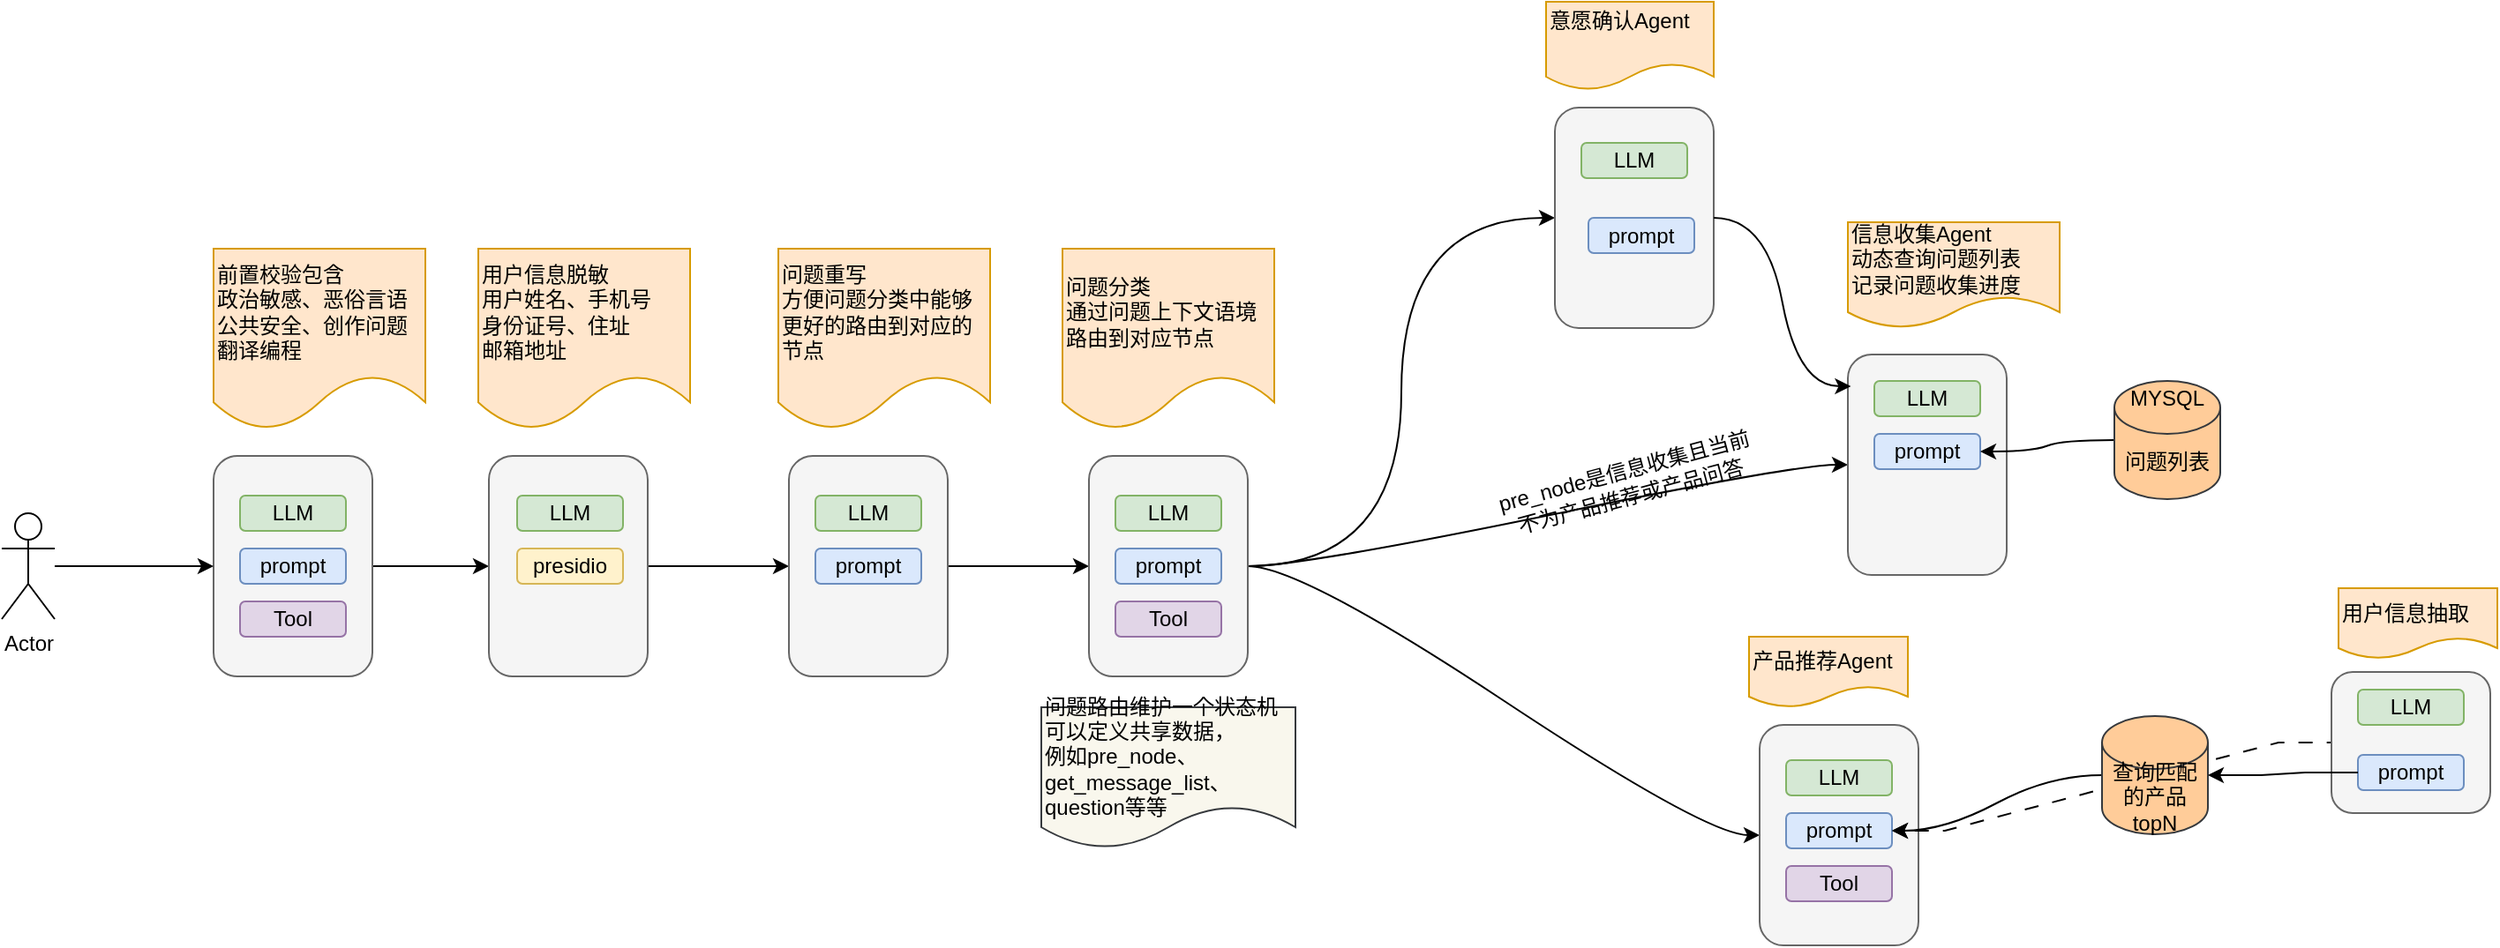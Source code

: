<mxfile version="24.4.4" type="github">
  <diagram name="第 1 页" id="_38mFEE5ojreBYbbm_Ua">
    <mxGraphModel dx="1221" dy="1928" grid="1" gridSize="10" guides="1" tooltips="1" connect="1" arrows="1" fold="1" page="1" pageScale="1" pageWidth="827" pageHeight="1169" math="0" shadow="0">
      <root>
        <mxCell id="0" />
        <mxCell id="1" parent="0" />
        <mxCell id="6bFcxqfUecSagwhI-zjk-9" value="" style="edgeStyle=orthogonalEdgeStyle;rounded=0;orthogonalLoop=1;jettySize=auto;html=1;" edge="1" parent="1" source="6bFcxqfUecSagwhI-zjk-1" target="6bFcxqfUecSagwhI-zjk-8">
          <mxGeometry relative="1" as="geometry" />
        </mxCell>
        <mxCell id="6bFcxqfUecSagwhI-zjk-1" value="" style="rounded=1;whiteSpace=wrap;html=1;fillColor=#f5f5f5;fontColor=#333333;strokeColor=#666666;" vertex="1" parent="1">
          <mxGeometry x="130" y="117.5" width="90" height="125" as="geometry" />
        </mxCell>
        <mxCell id="6bFcxqfUecSagwhI-zjk-3" style="edgeStyle=orthogonalEdgeStyle;rounded=0;orthogonalLoop=1;jettySize=auto;html=1;" edge="1" parent="1" source="6bFcxqfUecSagwhI-zjk-2" target="6bFcxqfUecSagwhI-zjk-1">
          <mxGeometry relative="1" as="geometry" />
        </mxCell>
        <mxCell id="6bFcxqfUecSagwhI-zjk-2" value="Actor" style="shape=umlActor;verticalLabelPosition=bottom;verticalAlign=top;html=1;" vertex="1" parent="1">
          <mxGeometry x="10" y="150" width="30" height="60" as="geometry" />
        </mxCell>
        <mxCell id="6bFcxqfUecSagwhI-zjk-5" value="&lt;span style=&quot;&quot;&gt;前置校验包含&lt;/span&gt;&lt;div style=&quot;&quot;&gt;政治敏感、&lt;span style=&quot;background-color: initial;&quot;&gt;恶俗言语&lt;/span&gt;&lt;/div&gt;&lt;div style=&quot;&quot;&gt;公共安全、&lt;span style=&quot;background-color: initial;&quot;&gt;创作问题&lt;/span&gt;&lt;/div&gt;&lt;div style=&quot;&quot;&gt;翻译编程&lt;/div&gt;" style="shape=document;whiteSpace=wrap;html=1;boundedLbl=1;align=left;fillColor=#ffe6cc;strokeColor=#d79b00;" vertex="1" parent="1">
          <mxGeometry x="130" width="120" height="102.5" as="geometry" />
        </mxCell>
        <mxCell id="6bFcxqfUecSagwhI-zjk-6" value="LLM" style="rounded=1;whiteSpace=wrap;html=1;fillColor=#d5e8d4;strokeColor=#82b366;" vertex="1" parent="1">
          <mxGeometry x="145" y="140" width="60" height="20" as="geometry" />
        </mxCell>
        <mxCell id="6bFcxqfUecSagwhI-zjk-7" value="prompt" style="rounded=1;whiteSpace=wrap;html=1;fillColor=#dae8fc;strokeColor=#6c8ebf;" vertex="1" parent="1">
          <mxGeometry x="145" y="170" width="60" height="20" as="geometry" />
        </mxCell>
        <mxCell id="6bFcxqfUecSagwhI-zjk-13" value="" style="edgeStyle=orthogonalEdgeStyle;rounded=0;orthogonalLoop=1;jettySize=auto;html=1;" edge="1" parent="1" source="6bFcxqfUecSagwhI-zjk-8" target="6bFcxqfUecSagwhI-zjk-12">
          <mxGeometry relative="1" as="geometry" />
        </mxCell>
        <mxCell id="6bFcxqfUecSagwhI-zjk-8" value="" style="rounded=1;whiteSpace=wrap;html=1;fillColor=#f5f5f5;fontColor=#333333;strokeColor=#666666;" vertex="1" parent="1">
          <mxGeometry x="286" y="117.5" width="90" height="125" as="geometry" />
        </mxCell>
        <mxCell id="6bFcxqfUecSagwhI-zjk-10" value="LLM" style="rounded=1;whiteSpace=wrap;html=1;fillColor=#d5e8d4;strokeColor=#82b366;" vertex="1" parent="1">
          <mxGeometry x="302" y="140" width="60" height="20" as="geometry" />
        </mxCell>
        <mxCell id="6bFcxqfUecSagwhI-zjk-11" value="用户信息脱敏&lt;br&gt;&lt;div style=&quot;&quot;&gt;用户姓名、手机号&lt;/div&gt;&lt;div style=&quot;&quot;&gt;身份证号、住址&lt;/div&gt;&lt;div style=&quot;&quot;&gt;邮箱地址&lt;/div&gt;" style="shape=document;whiteSpace=wrap;html=1;boundedLbl=1;align=left;fillColor=#ffe6cc;strokeColor=#d79b00;" vertex="1" parent="1">
          <mxGeometry x="280" width="120" height="102.5" as="geometry" />
        </mxCell>
        <mxCell id="6bFcxqfUecSagwhI-zjk-19" value="" style="edgeStyle=orthogonalEdgeStyle;rounded=0;orthogonalLoop=1;jettySize=auto;html=1;" edge="1" parent="1" source="6bFcxqfUecSagwhI-zjk-12" target="6bFcxqfUecSagwhI-zjk-18">
          <mxGeometry relative="1" as="geometry" />
        </mxCell>
        <mxCell id="6bFcxqfUecSagwhI-zjk-12" value="" style="rounded=1;whiteSpace=wrap;html=1;fillColor=#f5f5f5;fontColor=#333333;strokeColor=#666666;" vertex="1" parent="1">
          <mxGeometry x="456" y="117.5" width="90" height="125" as="geometry" />
        </mxCell>
        <mxCell id="6bFcxqfUecSagwhI-zjk-14" value="问题重写&lt;div&gt;方便问题分类中能够更好的路由到对应的节点&lt;/div&gt;" style="shape=document;whiteSpace=wrap;html=1;boundedLbl=1;align=left;fillColor=#ffe6cc;strokeColor=#d79b00;" vertex="1" parent="1">
          <mxGeometry x="450" width="120" height="102.5" as="geometry" />
        </mxCell>
        <mxCell id="6bFcxqfUecSagwhI-zjk-15" value="LLM" style="rounded=1;whiteSpace=wrap;html=1;fillColor=#d5e8d4;strokeColor=#82b366;" vertex="1" parent="1">
          <mxGeometry x="471" y="140" width="60" height="20" as="geometry" />
        </mxCell>
        <mxCell id="6bFcxqfUecSagwhI-zjk-17" value="presidio" style="rounded=1;whiteSpace=wrap;html=1;fillColor=#fff2cc;strokeColor=#d6b656;" vertex="1" parent="1">
          <mxGeometry x="302" y="170" width="60" height="20" as="geometry" />
        </mxCell>
        <mxCell id="6bFcxqfUecSagwhI-zjk-30" value="" style="edgeStyle=orthogonalEdgeStyle;rounded=0;orthogonalLoop=1;jettySize=auto;html=1;flowAnimation=0;shadow=0;strokeColor=default;curved=1;entryX=0;entryY=0.5;entryDx=0;entryDy=0;" edge="1" parent="1" source="6bFcxqfUecSagwhI-zjk-18" target="6bFcxqfUecSagwhI-zjk-29">
          <mxGeometry relative="1" as="geometry" />
        </mxCell>
        <mxCell id="6bFcxqfUecSagwhI-zjk-36" value="" style="edgeStyle=entityRelationEdgeStyle;rounded=0;orthogonalLoop=1;jettySize=auto;html=1;curved=1;" edge="1" parent="1" source="6bFcxqfUecSagwhI-zjk-18" target="6bFcxqfUecSagwhI-zjk-35">
          <mxGeometry relative="1" as="geometry" />
        </mxCell>
        <mxCell id="6bFcxqfUecSagwhI-zjk-49" style="edgeStyle=entityRelationEdgeStyle;rounded=0;orthogonalLoop=1;jettySize=auto;html=1;entryX=0;entryY=0.5;entryDx=0;entryDy=0;curved=1;" edge="1" parent="1" source="6bFcxqfUecSagwhI-zjk-18" target="6bFcxqfUecSagwhI-zjk-47">
          <mxGeometry relative="1" as="geometry" />
        </mxCell>
        <mxCell id="6bFcxqfUecSagwhI-zjk-18" value="" style="rounded=1;whiteSpace=wrap;html=1;fillColor=#f5f5f5;fontColor=#333333;strokeColor=#666666;" vertex="1" parent="1">
          <mxGeometry x="626" y="117.5" width="90" height="125" as="geometry" />
        </mxCell>
        <mxCell id="6bFcxqfUecSagwhI-zjk-20" value="&lt;div&gt;问题分类&lt;/div&gt;&lt;div&gt;通过问题上下文语境路由到对应节点&lt;/div&gt;" style="shape=document;whiteSpace=wrap;html=1;boundedLbl=1;align=left;fillColor=#ffe6cc;strokeColor=#d79b00;" vertex="1" parent="1">
          <mxGeometry x="611" width="120" height="102.5" as="geometry" />
        </mxCell>
        <mxCell id="6bFcxqfUecSagwhI-zjk-21" value="prompt" style="rounded=1;whiteSpace=wrap;html=1;fillColor=#dae8fc;strokeColor=#6c8ebf;" vertex="1" parent="1">
          <mxGeometry x="471" y="170" width="60" height="20" as="geometry" />
        </mxCell>
        <mxCell id="6bFcxqfUecSagwhI-zjk-22" value="Tool" style="rounded=1;whiteSpace=wrap;html=1;fillColor=#e1d5e7;strokeColor=#9673a6;" vertex="1" parent="1">
          <mxGeometry x="145" y="200" width="60" height="20" as="geometry" />
        </mxCell>
        <mxCell id="6bFcxqfUecSagwhI-zjk-24" value="LLM" style="rounded=1;whiteSpace=wrap;html=1;fillColor=#d5e8d4;strokeColor=#82b366;" vertex="1" parent="1">
          <mxGeometry x="641" y="140" width="60" height="20" as="geometry" />
        </mxCell>
        <mxCell id="6bFcxqfUecSagwhI-zjk-25" value="prompt" style="rounded=1;whiteSpace=wrap;html=1;fillColor=#dae8fc;strokeColor=#6c8ebf;" vertex="1" parent="1">
          <mxGeometry x="641" y="170" width="60" height="20" as="geometry" />
        </mxCell>
        <mxCell id="6bFcxqfUecSagwhI-zjk-26" value="Tool" style="rounded=1;whiteSpace=wrap;html=1;fillColor=#e1d5e7;strokeColor=#9673a6;" vertex="1" parent="1">
          <mxGeometry x="641" y="200" width="60" height="20" as="geometry" />
        </mxCell>
        <mxCell id="6bFcxqfUecSagwhI-zjk-28" value="问题路由维护一个状态机&lt;div&gt;可&lt;span style=&quot;background-color: initial;&quot;&gt;以定义共享数据，&lt;/span&gt;&lt;div&gt;&lt;div&gt;例如pre_node、get_message_list、question等等&lt;/div&gt;&lt;/div&gt;&lt;/div&gt;" style="shape=document;whiteSpace=wrap;html=1;boundedLbl=1;align=left;fillColor=#f9f7ed;strokeColor=#36393d;" vertex="1" parent="1">
          <mxGeometry x="599" y="260" width="144" height="80" as="geometry" />
        </mxCell>
        <mxCell id="6bFcxqfUecSagwhI-zjk-29" value="" style="rounded=1;whiteSpace=wrap;html=1;fillColor=#f5f5f5;fontColor=#333333;strokeColor=#666666;" vertex="1" parent="1">
          <mxGeometry x="890" y="-80" width="90" height="125" as="geometry" />
        </mxCell>
        <mxCell id="6bFcxqfUecSagwhI-zjk-31" value="意愿确认Agent&lt;div&gt;&lt;br&gt;&lt;/div&gt;" style="shape=document;whiteSpace=wrap;html=1;boundedLbl=1;align=left;fillColor=#ffe6cc;strokeColor=#d79b00;" vertex="1" parent="1">
          <mxGeometry x="885" y="-140" width="95" height="50" as="geometry" />
        </mxCell>
        <mxCell id="6bFcxqfUecSagwhI-zjk-32" value="LLM" style="rounded=1;whiteSpace=wrap;html=1;fillColor=#d5e8d4;strokeColor=#82b366;" vertex="1" parent="1">
          <mxGeometry x="905" y="-60" width="60" height="20" as="geometry" />
        </mxCell>
        <mxCell id="6bFcxqfUecSagwhI-zjk-33" value="prompt" style="rounded=1;whiteSpace=wrap;html=1;fillColor=#dae8fc;strokeColor=#6c8ebf;" vertex="1" parent="1">
          <mxGeometry x="909" y="-17.5" width="60" height="20" as="geometry" />
        </mxCell>
        <mxCell id="6bFcxqfUecSagwhI-zjk-35" value="" style="rounded=1;whiteSpace=wrap;html=1;fillColor=#f5f5f5;fontColor=#333333;strokeColor=#666666;" vertex="1" parent="1">
          <mxGeometry x="1056" y="60" width="90" height="125" as="geometry" />
        </mxCell>
        <mxCell id="6bFcxqfUecSagwhI-zjk-37" value="信息收集Agent&lt;div&gt;动态查询问题列表&lt;/div&gt;&lt;div&gt;记录问题收集进度&lt;/div&gt;" style="shape=document;whiteSpace=wrap;html=1;boundedLbl=1;align=left;fillColor=#ffe6cc;strokeColor=#d79b00;" vertex="1" parent="1">
          <mxGeometry x="1056" y="-15" width="120" height="60" as="geometry" />
        </mxCell>
        <mxCell id="6bFcxqfUecSagwhI-zjk-38" value="pre_node是信息收集且当前不为产品推荐或产品问答" style="text;html=1;align=center;verticalAlign=middle;whiteSpace=wrap;rounded=0;rotation=-15;" vertex="1" parent="1">
          <mxGeometry x="856" y="117.5" width="150" height="30" as="geometry" />
        </mxCell>
        <mxCell id="6bFcxqfUecSagwhI-zjk-39" value="LLM" style="rounded=1;whiteSpace=wrap;html=1;fillColor=#d5e8d4;strokeColor=#82b366;" vertex="1" parent="1">
          <mxGeometry x="1071" y="75" width="60" height="20" as="geometry" />
        </mxCell>
        <mxCell id="6bFcxqfUecSagwhI-zjk-40" value="prompt" style="rounded=1;whiteSpace=wrap;html=1;fillColor=#dae8fc;strokeColor=#6c8ebf;" vertex="1" parent="1">
          <mxGeometry x="1071" y="105" width="60" height="20" as="geometry" />
        </mxCell>
        <mxCell id="6bFcxqfUecSagwhI-zjk-44" style="edgeStyle=entityRelationEdgeStyle;rounded=0;orthogonalLoop=1;jettySize=auto;html=1;entryX=1;entryY=0.5;entryDx=0;entryDy=0;curved=1;" edge="1" parent="1" source="6bFcxqfUecSagwhI-zjk-43" target="6bFcxqfUecSagwhI-zjk-40">
          <mxGeometry relative="1" as="geometry" />
        </mxCell>
        <mxCell id="6bFcxqfUecSagwhI-zjk-43" value="问题列表" style="shape=cylinder3;whiteSpace=wrap;html=1;boundedLbl=1;backgroundOutline=1;size=15;fillColor=#ffcc99;strokeColor=#36393d;" vertex="1" parent="1">
          <mxGeometry x="1207" y="75" width="60" height="67" as="geometry" />
        </mxCell>
        <mxCell id="6bFcxqfUecSagwhI-zjk-45" value="MYSQL" style="text;html=1;align=center;verticalAlign=middle;whiteSpace=wrap;rounded=0;" vertex="1" parent="1">
          <mxGeometry x="1207" y="70" width="60" height="30" as="geometry" />
        </mxCell>
        <mxCell id="6bFcxqfUecSagwhI-zjk-46" style="edgeStyle=entityRelationEdgeStyle;rounded=0;orthogonalLoop=1;jettySize=auto;html=1;entryX=0.019;entryY=0.144;entryDx=0;entryDy=0;entryPerimeter=0;jumpStyle=arc;endSize=6;curved=1;" edge="1" parent="1" source="6bFcxqfUecSagwhI-zjk-29" target="6bFcxqfUecSagwhI-zjk-35">
          <mxGeometry relative="1" as="geometry" />
        </mxCell>
        <mxCell id="6bFcxqfUecSagwhI-zjk-47" value="" style="rounded=1;whiteSpace=wrap;html=1;fillColor=#f5f5f5;fontColor=#333333;strokeColor=#666666;" vertex="1" parent="1">
          <mxGeometry x="1006" y="270" width="90" height="125" as="geometry" />
        </mxCell>
        <mxCell id="6bFcxqfUecSagwhI-zjk-50" value="产品推荐Agent" style="shape=document;whiteSpace=wrap;html=1;boundedLbl=1;align=left;fillColor=#ffe6cc;strokeColor=#d79b00;" vertex="1" parent="1">
          <mxGeometry x="1000" y="220" width="90" height="40" as="geometry" />
        </mxCell>
        <mxCell id="6bFcxqfUecSagwhI-zjk-51" value="prompt" style="rounded=1;whiteSpace=wrap;html=1;fillColor=#dae8fc;strokeColor=#6c8ebf;" vertex="1" parent="1">
          <mxGeometry x="1021" y="320" width="60" height="20" as="geometry" />
        </mxCell>
        <mxCell id="6bFcxqfUecSagwhI-zjk-52" value="LLM" style="rounded=1;whiteSpace=wrap;html=1;fillColor=#d5e8d4;strokeColor=#82b366;" vertex="1" parent="1">
          <mxGeometry x="1021" y="290" width="60" height="20" as="geometry" />
        </mxCell>
        <mxCell id="6bFcxqfUecSagwhI-zjk-53" value="Tool" style="rounded=1;whiteSpace=wrap;html=1;fillColor=#e1d5e7;strokeColor=#9673a6;" vertex="1" parent="1">
          <mxGeometry x="1021" y="350" width="60" height="20" as="geometry" />
        </mxCell>
        <mxCell id="6bFcxqfUecSagwhI-zjk-64" style="edgeStyle=entityRelationEdgeStyle;rounded=0;orthogonalLoop=1;jettySize=auto;html=1;entryX=1;entryY=0.5;entryDx=0;entryDy=0;targetPerimeterSpacing=0;strokeColor=default;shadow=0;flowAnimation=1;" edge="1" parent="1" source="6bFcxqfUecSagwhI-zjk-54" target="6bFcxqfUecSagwhI-zjk-51">
          <mxGeometry relative="1" as="geometry" />
        </mxCell>
        <mxCell id="6bFcxqfUecSagwhI-zjk-54" value="" style="rounded=1;whiteSpace=wrap;html=1;fillColor=#f5f5f5;fontColor=#333333;strokeColor=#666666;" vertex="1" parent="1">
          <mxGeometry x="1330" y="240" width="90" height="80" as="geometry" />
        </mxCell>
        <mxCell id="6bFcxqfUecSagwhI-zjk-55" value="LLM" style="rounded=1;whiteSpace=wrap;html=1;fillColor=#d5e8d4;strokeColor=#82b366;" vertex="1" parent="1">
          <mxGeometry x="1345" y="250" width="60" height="20" as="geometry" />
        </mxCell>
        <mxCell id="6bFcxqfUecSagwhI-zjk-56" value="prompt" style="rounded=1;whiteSpace=wrap;html=1;fillColor=#dae8fc;strokeColor=#6c8ebf;" vertex="1" parent="1">
          <mxGeometry x="1345" y="287" width="60" height="20" as="geometry" />
        </mxCell>
        <mxCell id="6bFcxqfUecSagwhI-zjk-57" value="用户信息抽取" style="shape=document;whiteSpace=wrap;html=1;boundedLbl=1;align=left;fillColor=#ffe6cc;strokeColor=#d79b00;" vertex="1" parent="1">
          <mxGeometry x="1334" y="192.5" width="90" height="40" as="geometry" />
        </mxCell>
        <mxCell id="6bFcxqfUecSagwhI-zjk-62" style="edgeStyle=entityRelationEdgeStyle;rounded=0;orthogonalLoop=1;jettySize=auto;html=1;entryX=1;entryY=0.75;entryDx=0;entryDy=0;strokeColor=none;" edge="1" parent="1" source="6bFcxqfUecSagwhI-zjk-59" target="6bFcxqfUecSagwhI-zjk-51">
          <mxGeometry relative="1" as="geometry" />
        </mxCell>
        <mxCell id="6bFcxqfUecSagwhI-zjk-63" style="edgeStyle=entityRelationEdgeStyle;rounded=0;orthogonalLoop=1;jettySize=auto;html=1;entryX=1;entryY=0.5;entryDx=0;entryDy=0;curved=1;" edge="1" parent="1" source="6bFcxqfUecSagwhI-zjk-59" target="6bFcxqfUecSagwhI-zjk-51">
          <mxGeometry relative="1" as="geometry" />
        </mxCell>
        <mxCell id="6bFcxqfUecSagwhI-zjk-59" value="查询匹配的产品topN" style="shape=cylinder3;whiteSpace=wrap;html=1;boundedLbl=1;backgroundOutline=1;size=15;fillColor=#ffcc99;strokeColor=#36393d;" vertex="1" parent="1">
          <mxGeometry x="1200" y="265" width="60" height="67" as="geometry" />
        </mxCell>
        <mxCell id="6bFcxqfUecSagwhI-zjk-61" style="edgeStyle=entityRelationEdgeStyle;rounded=0;orthogonalLoop=1;jettySize=auto;html=1;entryX=1;entryY=0.5;entryDx=0;entryDy=0;entryPerimeter=0;" edge="1" parent="1" source="6bFcxqfUecSagwhI-zjk-56" target="6bFcxqfUecSagwhI-zjk-59">
          <mxGeometry relative="1" as="geometry" />
        </mxCell>
      </root>
    </mxGraphModel>
  </diagram>
</mxfile>
